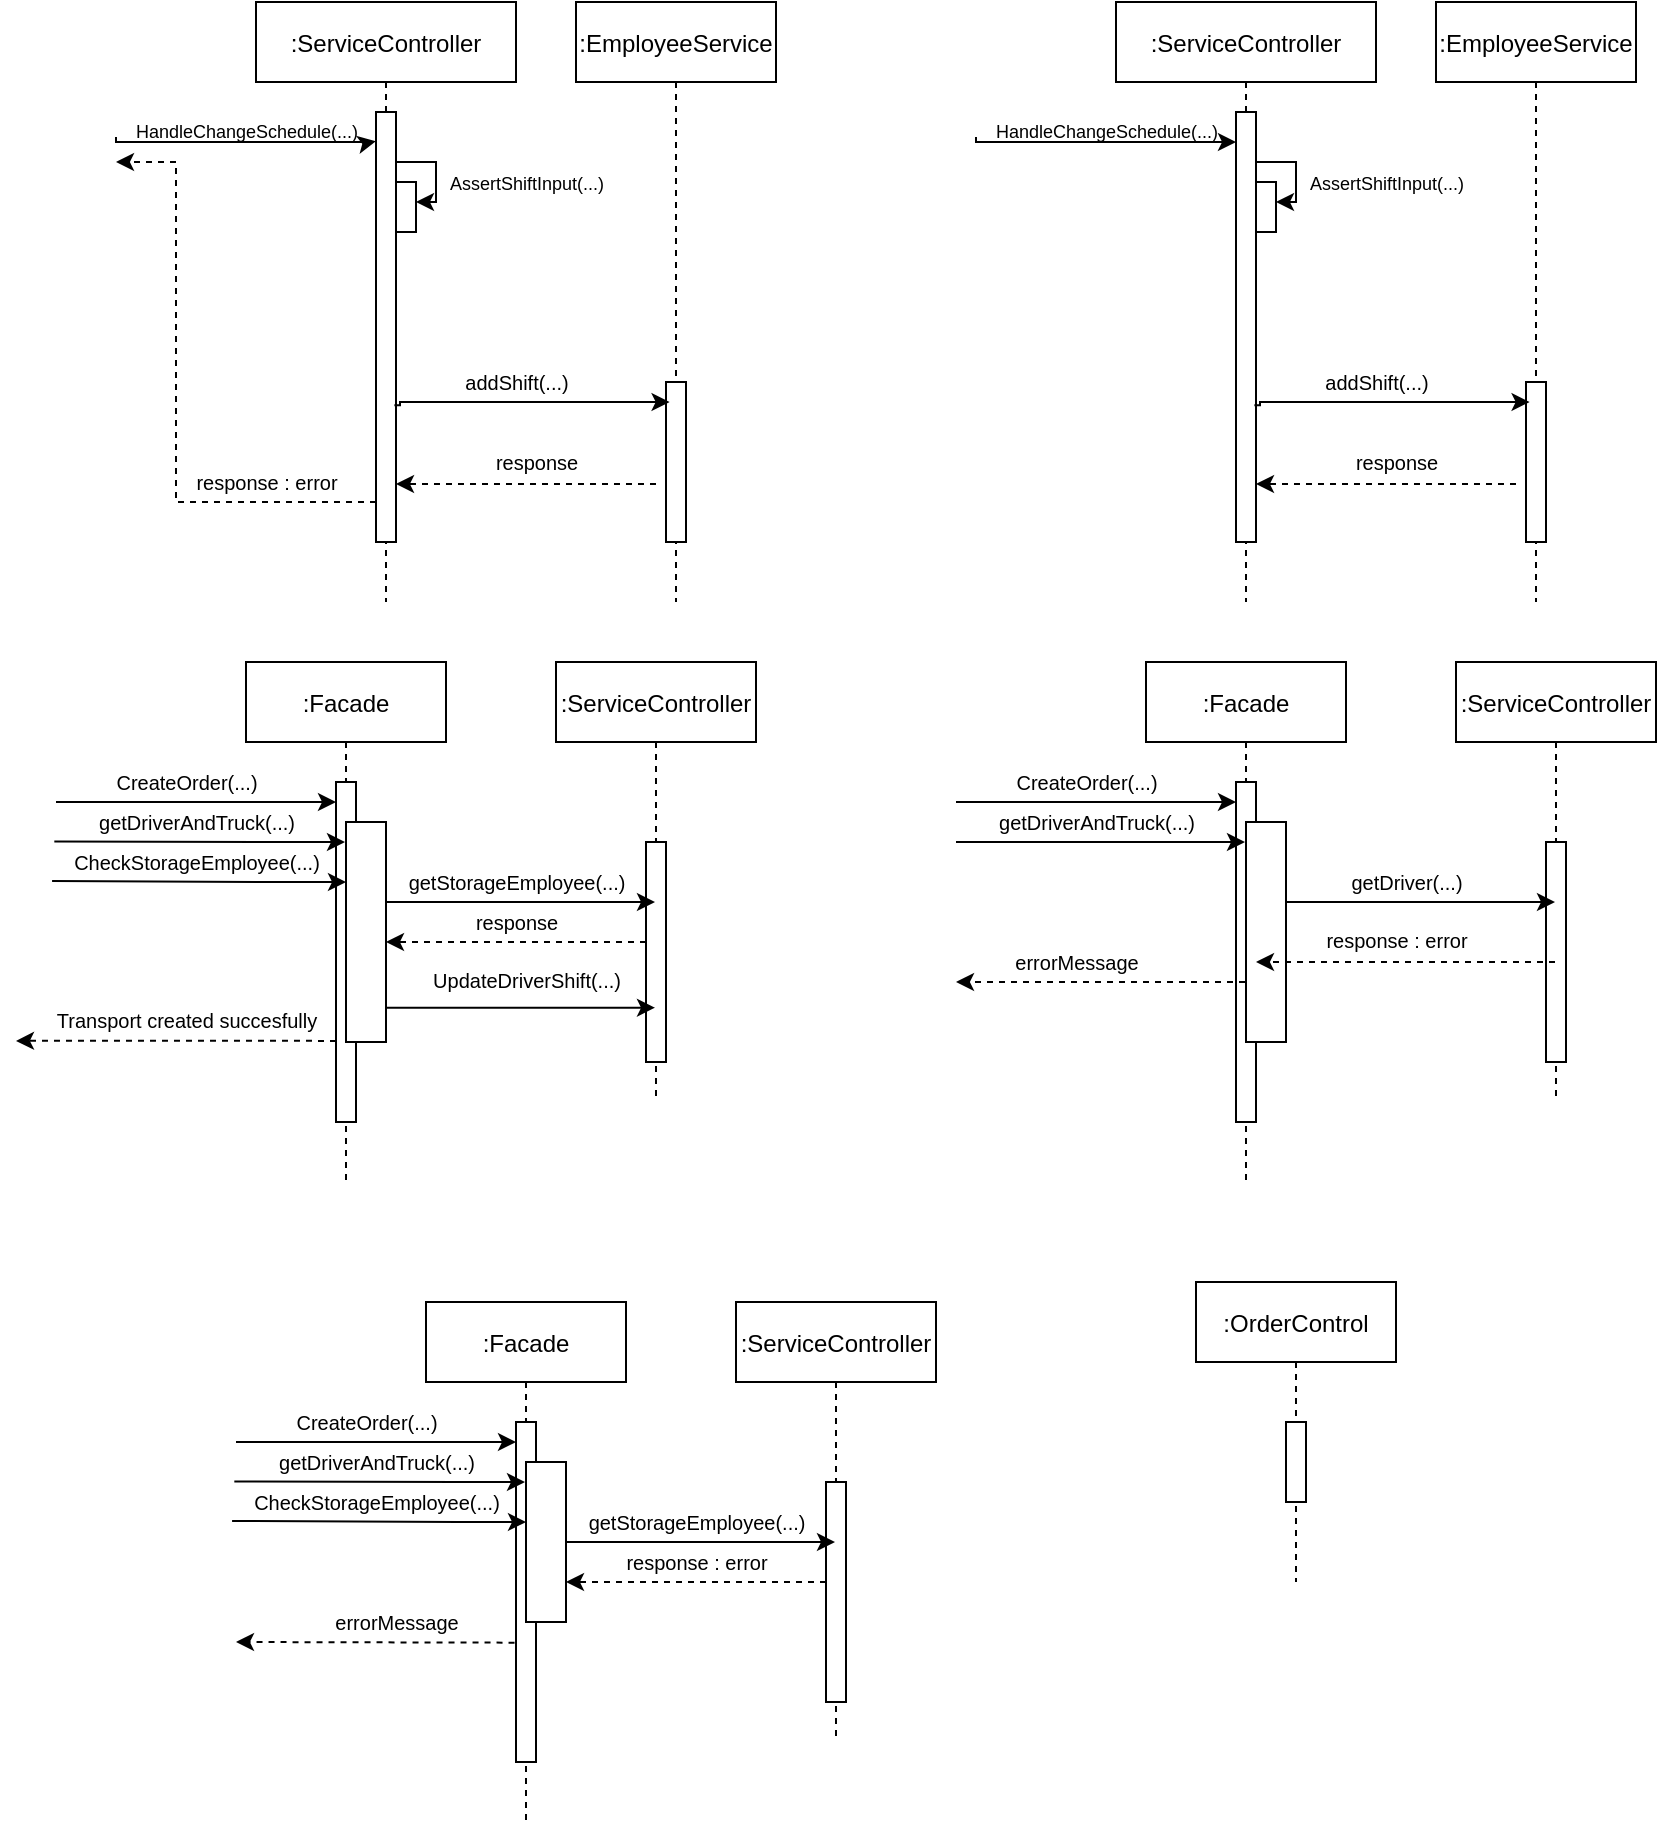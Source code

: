 <mxfile version="18.0.2" type="device" pages="3"><diagram id="kgpKYQtTHZ0yAKxKKP6v" name="Page-1"><mxGraphModel dx="989" dy="521" grid="1" gridSize="10" guides="1" tooltips="1" connect="1" arrows="1" fold="1" page="1" pageScale="1" pageWidth="850" pageHeight="1100" math="0" shadow="0"><root><mxCell id="0"/><mxCell id="1" parent="0"/><mxCell id="3nuBFxr9cyL0pnOWT2aG-1" value=":EmployeeService" style="shape=umlLifeline;perimeter=lifelinePerimeter;container=1;collapsible=0;recursiveResize=0;rounded=0;shadow=0;strokeWidth=1;" parent="1" vertex="1"><mxGeometry x="290" y="80" width="100" height="300" as="geometry"/></mxCell><mxCell id="a9k5LvXy2W1jaR1Sei60-7" value="" style="points=[];perimeter=orthogonalPerimeter;rounded=0;shadow=0;strokeWidth=1;" parent="3nuBFxr9cyL0pnOWT2aG-1" vertex="1"><mxGeometry x="45" y="190" width="10" height="80" as="geometry"/></mxCell><mxCell id="Hcalk914xk0CAKlARxEY-1" value=":ServiceController" style="shape=umlLifeline;perimeter=lifelinePerimeter;container=1;collapsible=0;recursiveResize=0;rounded=0;shadow=0;strokeWidth=1;" parent="1" vertex="1"><mxGeometry x="130" y="80" width="130" height="300" as="geometry"/></mxCell><mxCell id="3nuBFxr9cyL0pnOWT2aG-2" value="" style="points=[];perimeter=orthogonalPerimeter;rounded=0;shadow=0;strokeWidth=1;" parent="Hcalk914xk0CAKlARxEY-1" vertex="1"><mxGeometry x="60" y="55" width="10" height="215" as="geometry"/></mxCell><mxCell id="Hcalk914xk0CAKlARxEY-3" style="edgeStyle=orthogonalEdgeStyle;rounded=0;orthogonalLoop=1;jettySize=auto;html=1;entryX=1;entryY=0.4;entryDx=0;entryDy=0;entryPerimeter=0;" parent="Hcalk914xk0CAKlARxEY-1" source="3nuBFxr9cyL0pnOWT2aG-2" target="Hcalk914xk0CAKlARxEY-4" edge="1"><mxGeometry relative="1" as="geometry"><Array as="points"><mxPoint x="90" y="80"/><mxPoint x="90" y="100"/></Array></mxGeometry></mxCell><mxCell id="Hcalk914xk0CAKlARxEY-4" value="" style="points=[];perimeter=orthogonalPerimeter;rounded=0;shadow=0;strokeWidth=1;" parent="Hcalk914xk0CAKlARxEY-1" vertex="1"><mxGeometry x="70" y="90" width="10" height="25" as="geometry"/></mxCell><mxCell id="Hcalk914xk0CAKlARxEY-8" value="HandleChangeSchedule(...)" style="text;html=1;align=center;verticalAlign=middle;resizable=0;points=[];autosize=1;strokeColor=none;fillColor=none;fontSize=9;" parent="Hcalk914xk0CAKlARxEY-1" vertex="1"><mxGeometry x="-70" y="55" width="130" height="20" as="geometry"/></mxCell><mxCell id="a9k5LvXy2W1jaR1Sei60-47" value="response : error" style="text;html=1;align=center;verticalAlign=middle;resizable=0;points=[];autosize=1;strokeColor=none;fillColor=none;fontSize=10;" parent="Hcalk914xk0CAKlARxEY-1" vertex="1"><mxGeometry x="-40" y="230" width="90" height="20" as="geometry"/></mxCell><mxCell id="Hcalk914xk0CAKlARxEY-5" value="&lt;font style=&quot;font-size: 9px&quot;&gt;AssertShiftInput(...)&lt;/font&gt;" style="text;html=1;align=center;verticalAlign=middle;resizable=0;points=[];autosize=1;strokeColor=none;fillColor=none;" parent="1" vertex="1"><mxGeometry x="220" y="160" width="90" height="20" as="geometry"/></mxCell><mxCell id="Hcalk914xk0CAKlARxEY-7" value="" style="edgeStyle=orthogonalEdgeStyle;rounded=0;orthogonalLoop=1;jettySize=auto;html=1;fontSize=9;exitX=1;exitY=0.25;exitDx=0;exitDy=0;entryX=-0.008;entryY=0.068;entryDx=0;entryDy=0;entryPerimeter=0;" parent="1" target="3nuBFxr9cyL0pnOWT2aG-2" edge="1"><mxGeometry relative="1" as="geometry"><mxPoint x="60" y="147.5" as="sourcePoint"/><Array as="points"><mxPoint x="60" y="150"/><mxPoint x="188" y="150"/></Array></mxGeometry></mxCell><mxCell id="a9k5LvXy2W1jaR1Sei60-5" style="edgeStyle=orthogonalEdgeStyle;rounded=0;orthogonalLoop=1;jettySize=auto;html=1;startArrow=none;startFill=0;endArrow=classic;endFill=1;exitX=0.92;exitY=0.682;exitDx=0;exitDy=0;exitPerimeter=0;entryX=0.18;entryY=0.113;entryDx=0;entryDy=0;entryPerimeter=0;" parent="1" source="3nuBFxr9cyL0pnOWT2aG-2" target="a9k5LvXy2W1jaR1Sei60-7" edge="1"><mxGeometry relative="1" as="geometry"><mxPoint x="330" y="280" as="targetPoint"/><Array as="points"><mxPoint x="202" y="282"/><mxPoint x="202" y="280"/><mxPoint x="337" y="280"/></Array></mxGeometry></mxCell><mxCell id="a9k5LvXy2W1jaR1Sei60-8" value="" style="edgeStyle=orthogonalEdgeStyle;rounded=0;orthogonalLoop=1;jettySize=auto;html=1;fontSize=10;startArrow=none;startFill=0;endArrow=classic;endFill=1;entryX=1;entryY=0.865;entryDx=0;entryDy=0;entryPerimeter=0;dashed=1;" parent="1" target="3nuBFxr9cyL0pnOWT2aG-2" edge="1"><mxGeometry relative="1" as="geometry"><mxPoint x="330" y="321" as="sourcePoint"/><Array as="points"><mxPoint x="330" y="321"/></Array></mxGeometry></mxCell><mxCell id="a9k5LvXy2W1jaR1Sei60-30" value="addShift(...)" style="text;html=1;align=center;verticalAlign=middle;resizable=0;points=[];autosize=1;strokeColor=none;fillColor=none;fontSize=10;" parent="1" vertex="1"><mxGeometry x="225" y="260" width="70" height="20" as="geometry"/></mxCell><mxCell id="a9k5LvXy2W1jaR1Sei60-31" value="response" style="text;html=1;align=center;verticalAlign=middle;resizable=0;points=[];autosize=1;strokeColor=none;fillColor=none;fontSize=10;" parent="1" vertex="1"><mxGeometry x="240" y="300" width="60" height="20" as="geometry"/></mxCell><mxCell id="a9k5LvXy2W1jaR1Sei60-32" value=":EmployeeService" style="shape=umlLifeline;perimeter=lifelinePerimeter;container=1;collapsible=0;recursiveResize=0;rounded=0;shadow=0;strokeWidth=1;" parent="1" vertex="1"><mxGeometry x="720" y="80" width="100" height="300" as="geometry"/></mxCell><mxCell id="a9k5LvXy2W1jaR1Sei60-33" value="" style="points=[];perimeter=orthogonalPerimeter;rounded=0;shadow=0;strokeWidth=1;" parent="a9k5LvXy2W1jaR1Sei60-32" vertex="1"><mxGeometry x="45" y="190" width="10" height="80" as="geometry"/></mxCell><mxCell id="a9k5LvXy2W1jaR1Sei60-34" value=":ServiceController" style="shape=umlLifeline;perimeter=lifelinePerimeter;container=1;collapsible=0;recursiveResize=0;rounded=0;shadow=0;strokeWidth=1;" parent="1" vertex="1"><mxGeometry x="560" y="80" width="130" height="300" as="geometry"/></mxCell><mxCell id="a9k5LvXy2W1jaR1Sei60-35" value="" style="points=[];perimeter=orthogonalPerimeter;rounded=0;shadow=0;strokeWidth=1;" parent="a9k5LvXy2W1jaR1Sei60-34" vertex="1"><mxGeometry x="60" y="55" width="10" height="215" as="geometry"/></mxCell><mxCell id="a9k5LvXy2W1jaR1Sei60-36" style="edgeStyle=orthogonalEdgeStyle;rounded=0;orthogonalLoop=1;jettySize=auto;html=1;entryX=1;entryY=0.4;entryDx=0;entryDy=0;entryPerimeter=0;" parent="a9k5LvXy2W1jaR1Sei60-34" source="a9k5LvXy2W1jaR1Sei60-35" target="a9k5LvXy2W1jaR1Sei60-37" edge="1"><mxGeometry relative="1" as="geometry"><Array as="points"><mxPoint x="90" y="80"/><mxPoint x="90" y="100"/></Array></mxGeometry></mxCell><mxCell id="a9k5LvXy2W1jaR1Sei60-37" value="" style="points=[];perimeter=orthogonalPerimeter;rounded=0;shadow=0;strokeWidth=1;" parent="a9k5LvXy2W1jaR1Sei60-34" vertex="1"><mxGeometry x="70" y="90" width="10" height="25" as="geometry"/></mxCell><mxCell id="a9k5LvXy2W1jaR1Sei60-38" value="HandleChangeSchedule(...)" style="text;html=1;align=center;verticalAlign=middle;resizable=0;points=[];autosize=1;strokeColor=none;fillColor=none;fontSize=9;" parent="a9k5LvXy2W1jaR1Sei60-34" vertex="1"><mxGeometry x="-70" y="55" width="130" height="20" as="geometry"/></mxCell><mxCell id="a9k5LvXy2W1jaR1Sei60-39" value="&lt;font style=&quot;font-size: 9px&quot;&gt;AssertShiftInput(...)&lt;/font&gt;" style="text;html=1;align=center;verticalAlign=middle;resizable=0;points=[];autosize=1;strokeColor=none;fillColor=none;" parent="1" vertex="1"><mxGeometry x="650" y="160" width="90" height="20" as="geometry"/></mxCell><mxCell id="a9k5LvXy2W1jaR1Sei60-40" value="" style="edgeStyle=orthogonalEdgeStyle;rounded=0;orthogonalLoop=1;jettySize=auto;html=1;fontSize=9;exitX=1;exitY=0.25;exitDx=0;exitDy=0;" parent="1" edge="1"><mxGeometry relative="1" as="geometry"><mxPoint x="490" y="147.5" as="sourcePoint"/><Array as="points"><mxPoint x="490" y="150"/><mxPoint x="620" y="150"/></Array><mxPoint x="620" y="150" as="targetPoint"/></mxGeometry></mxCell><mxCell id="a9k5LvXy2W1jaR1Sei60-42" style="edgeStyle=orthogonalEdgeStyle;rounded=0;orthogonalLoop=1;jettySize=auto;html=1;startArrow=none;startFill=0;endArrow=classic;endFill=1;exitX=0.92;exitY=0.682;exitDx=0;exitDy=0;exitPerimeter=0;entryX=0.18;entryY=0.113;entryDx=0;entryDy=0;entryPerimeter=0;" parent="1" source="a9k5LvXy2W1jaR1Sei60-35" target="a9k5LvXy2W1jaR1Sei60-33" edge="1"><mxGeometry relative="1" as="geometry"><mxPoint x="760" y="280" as="targetPoint"/><Array as="points"><mxPoint x="632" y="282"/><mxPoint x="632" y="280"/><mxPoint x="767" y="280"/></Array></mxGeometry></mxCell><mxCell id="a9k5LvXy2W1jaR1Sei60-43" value="" style="edgeStyle=orthogonalEdgeStyle;rounded=0;orthogonalLoop=1;jettySize=auto;html=1;fontSize=10;startArrow=none;startFill=0;endArrow=classic;endFill=1;entryX=1;entryY=0.865;entryDx=0;entryDy=0;entryPerimeter=0;dashed=1;" parent="1" target="a9k5LvXy2W1jaR1Sei60-35" edge="1"><mxGeometry relative="1" as="geometry"><mxPoint x="760" y="321" as="sourcePoint"/><Array as="points"><mxPoint x="760" y="321"/></Array></mxGeometry></mxCell><mxCell id="a9k5LvXy2W1jaR1Sei60-44" value="addShift(...)" style="text;html=1;align=center;verticalAlign=middle;resizable=0;points=[];autosize=1;strokeColor=none;fillColor=none;fontSize=10;" parent="1" vertex="1"><mxGeometry x="655" y="260" width="70" height="20" as="geometry"/></mxCell><mxCell id="a9k5LvXy2W1jaR1Sei60-45" value="response" style="text;html=1;align=center;verticalAlign=middle;resizable=0;points=[];autosize=1;strokeColor=none;fillColor=none;fontSize=10;" parent="1" vertex="1"><mxGeometry x="670" y="300" width="60" height="20" as="geometry"/></mxCell><mxCell id="a9k5LvXy2W1jaR1Sei60-46" style="edgeStyle=orthogonalEdgeStyle;rounded=0;orthogonalLoop=1;jettySize=auto;html=1;dashed=1;fontSize=10;startArrow=none;startFill=0;endArrow=classic;endFill=1;" parent="1" source="3nuBFxr9cyL0pnOWT2aG-2" edge="1"><mxGeometry relative="1" as="geometry"><mxPoint x="60" y="160" as="targetPoint"/><Array as="points"><mxPoint x="90" y="330"/><mxPoint x="90" y="160"/></Array></mxGeometry></mxCell><mxCell id="a9k5LvXy2W1jaR1Sei60-52" value=":OrderControl" style="shape=umlLifeline;perimeter=lifelinePerimeter;container=1;collapsible=0;recursiveResize=0;rounded=0;shadow=0;strokeWidth=1;" parent="1" vertex="1"><mxGeometry x="600" y="720" width="100" height="150" as="geometry"/></mxCell><mxCell id="a9k5LvXy2W1jaR1Sei60-53" value="" style="points=[];perimeter=orthogonalPerimeter;rounded=0;shadow=0;strokeWidth=1;" parent="a9k5LvXy2W1jaR1Sei60-52" vertex="1"><mxGeometry x="45" y="70" width="10" height="40" as="geometry"/></mxCell><mxCell id="a9k5LvXy2W1jaR1Sei60-88" value=":Facade" style="shape=umlLifeline;perimeter=lifelinePerimeter;container=1;collapsible=0;recursiveResize=0;rounded=0;shadow=0;strokeWidth=1;" parent="1" vertex="1"><mxGeometry x="125" y="410" width="100" height="260" as="geometry"/></mxCell><mxCell id="a9k5LvXy2W1jaR1Sei60-89" value="" style="points=[];perimeter=orthogonalPerimeter;rounded=0;shadow=0;strokeWidth=1;" parent="a9k5LvXy2W1jaR1Sei60-88" vertex="1"><mxGeometry x="45" y="60" width="10" height="170" as="geometry"/></mxCell><mxCell id="a9k5LvXy2W1jaR1Sei60-95" value="" style="points=[];perimeter=orthogonalPerimeter;rounded=0;shadow=0;strokeWidth=1;spacingLeft=-3;" parent="a9k5LvXy2W1jaR1Sei60-88" vertex="1"><mxGeometry x="50" y="80" width="20" height="110" as="geometry"/></mxCell><mxCell id="a9k5LvXy2W1jaR1Sei60-90" value="" style="endArrow=classic;html=1;rounded=0;fontSize=10;entryX=0;entryY=0.059;entryDx=0;entryDy=0;entryPerimeter=0;" parent="1" target="a9k5LvXy2W1jaR1Sei60-89" edge="1"><mxGeometry width="50" height="50" relative="1" as="geometry"><mxPoint x="30" y="480" as="sourcePoint"/><mxPoint x="130" y="480" as="targetPoint"/></mxGeometry></mxCell><mxCell id="a9k5LvXy2W1jaR1Sei60-91" value="CreateOrder(...)" style="text;html=1;align=center;verticalAlign=middle;resizable=0;points=[];autosize=1;strokeColor=none;fillColor=none;fontSize=10;" parent="1" vertex="1"><mxGeometry x="50" y="460" width="90" height="20" as="geometry"/></mxCell><mxCell id="a9k5LvXy2W1jaR1Sei60-94" value="" style="endArrow=classic;html=1;rounded=0;fontSize=10;exitX=-0.006;exitY=-0.012;exitDx=0;exitDy=0;exitPerimeter=0;" parent="1" source="a9k5LvXy2W1jaR1Sei60-100" target="a9k5LvXy2W1jaR1Sei60-88" edge="1"><mxGeometry width="50" height="50" relative="1" as="geometry"><mxPoint x="50" y="500" as="sourcePoint"/><mxPoint x="120" y="500" as="targetPoint"/><Array as="points"><mxPoint x="140" y="500"/></Array></mxGeometry></mxCell><mxCell id="a9k5LvXy2W1jaR1Sei60-97" value="getDriverAndTruck(...)" style="text;html=1;align=center;verticalAlign=middle;resizable=0;points=[];autosize=1;strokeColor=none;fillColor=none;fontSize=10;" parent="1" vertex="1"><mxGeometry x="45" y="480" width="110" height="20" as="geometry"/></mxCell><mxCell id="a9k5LvXy2W1jaR1Sei60-98" value="" style="endArrow=classic;html=1;rounded=0;fontSize=10;exitX=-0.014;exitY=0.974;exitDx=0;exitDy=0;exitPerimeter=0;" parent="1" source="a9k5LvXy2W1jaR1Sei60-100" edge="1"><mxGeometry width="50" height="50" relative="1" as="geometry"><mxPoint x="50.5" y="520" as="sourcePoint"/><mxPoint x="175" y="520" as="targetPoint"/><Array as="points"><mxPoint x="140.5" y="520"/></Array></mxGeometry></mxCell><mxCell id="a9k5LvXy2W1jaR1Sei60-100" value="CheckStorageEmployee(...)" style="text;html=1;align=center;verticalAlign=middle;resizable=0;points=[];autosize=1;strokeColor=none;fillColor=none;fontSize=10;" parent="1" vertex="1"><mxGeometry x="30" y="500" width="140" height="20" as="geometry"/></mxCell><mxCell id="a9k5LvXy2W1jaR1Sei60-102" value=":ServiceController" style="shape=umlLifeline;perimeter=lifelinePerimeter;container=1;collapsible=0;recursiveResize=0;rounded=0;shadow=0;strokeWidth=1;" parent="1" vertex="1"><mxGeometry x="280" y="410" width="100" height="220" as="geometry"/></mxCell><mxCell id="a9k5LvXy2W1jaR1Sei60-103" value="" style="points=[];perimeter=orthogonalPerimeter;rounded=0;shadow=0;strokeWidth=1;" parent="a9k5LvXy2W1jaR1Sei60-102" vertex="1"><mxGeometry x="45" y="90" width="10" height="110" as="geometry"/></mxCell><mxCell id="a9k5LvXy2W1jaR1Sei60-104" style="edgeStyle=orthogonalEdgeStyle;rounded=0;orthogonalLoop=1;jettySize=auto;html=1;fontSize=10;startArrow=none;startFill=0;endArrow=classic;endFill=1;" parent="1" source="a9k5LvXy2W1jaR1Sei60-95" target="a9k5LvXy2W1jaR1Sei60-102" edge="1"><mxGeometry relative="1" as="geometry"><Array as="points"><mxPoint x="260" y="530"/><mxPoint x="260" y="530"/></Array></mxGeometry></mxCell><mxCell id="a9k5LvXy2W1jaR1Sei60-105" value="getStorageEmployee(...)&lt;br&gt;" style="text;html=1;align=center;verticalAlign=middle;resizable=0;points=[];autosize=1;strokeColor=none;fillColor=none;fontSize=10;" parent="1" vertex="1"><mxGeometry x="200" y="510" width="120" height="20" as="geometry"/></mxCell><mxCell id="a9k5LvXy2W1jaR1Sei60-107" style="edgeStyle=orthogonalEdgeStyle;rounded=0;orthogonalLoop=1;jettySize=auto;html=1;dashed=1;fontSize=10;startArrow=none;startFill=0;endArrow=classic;endFill=1;" parent="1" source="a9k5LvXy2W1jaR1Sei60-103" target="a9k5LvXy2W1jaR1Sei60-95" edge="1"><mxGeometry relative="1" as="geometry"><Array as="points"><mxPoint x="220" y="550"/><mxPoint x="220" y="550"/></Array></mxGeometry></mxCell><mxCell id="a9k5LvXy2W1jaR1Sei60-108" value="response" style="text;html=1;align=center;verticalAlign=middle;resizable=0;points=[];autosize=1;strokeColor=none;fillColor=none;fontSize=10;rotation=0;" parent="1" vertex="1"><mxGeometry x="230" y="530" width="60" height="20" as="geometry"/></mxCell><mxCell id="a9k5LvXy2W1jaR1Sei60-109" style="edgeStyle=orthogonalEdgeStyle;rounded=0;orthogonalLoop=1;jettySize=auto;html=1;fontSize=10;startArrow=none;startFill=0;endArrow=classic;endFill=1;dashed=1;" parent="1" edge="1"><mxGeometry relative="1" as="geometry"><mxPoint x="10" y="599.44" as="targetPoint"/><mxPoint x="170.0" y="599.44" as="sourcePoint"/><Array as="points"><mxPoint x="20" y="599.44"/></Array></mxGeometry></mxCell><mxCell id="a9k5LvXy2W1jaR1Sei60-110" value="Transport created succesfully" style="text;html=1;align=center;verticalAlign=middle;resizable=0;points=[];autosize=1;strokeColor=none;fillColor=none;fontSize=10;" parent="1" vertex="1"><mxGeometry x="20" y="579.44" width="150" height="20" as="geometry"/></mxCell><mxCell id="41H-XQQXlfRhi_34sEy0-3" value="" style="endArrow=classic;html=1;rounded=0;exitX=1.022;exitY=0.844;exitDx=0;exitDy=0;exitPerimeter=0;" edge="1" parent="1" source="a9k5LvXy2W1jaR1Sei60-95" target="a9k5LvXy2W1jaR1Sei60-102"><mxGeometry width="50" height="50" relative="1" as="geometry"><mxPoint x="200" y="590" as="sourcePoint"/><mxPoint x="320" y="580" as="targetPoint"/></mxGeometry></mxCell><mxCell id="41H-XQQXlfRhi_34sEy0-4" value="&lt;font style=&quot;font-size: 10px;&quot;&gt;UpdateDriverShift(...)&lt;/font&gt;" style="text;html=1;align=center;verticalAlign=middle;resizable=0;points=[];autosize=1;strokeColor=none;fillColor=none;" vertex="1" parent="1"><mxGeometry x="210" y="559.44" width="110" height="20" as="geometry"/></mxCell><mxCell id="41H-XQQXlfRhi_34sEy0-5" value=":Facade" style="shape=umlLifeline;perimeter=lifelinePerimeter;container=1;collapsible=0;recursiveResize=0;rounded=0;shadow=0;strokeWidth=1;" vertex="1" parent="1"><mxGeometry x="575" y="410" width="100" height="260" as="geometry"/></mxCell><mxCell id="41H-XQQXlfRhi_34sEy0-6" value="" style="points=[];perimeter=orthogonalPerimeter;rounded=0;shadow=0;strokeWidth=1;" vertex="1" parent="41H-XQQXlfRhi_34sEy0-5"><mxGeometry x="45" y="60" width="10" height="170" as="geometry"/></mxCell><mxCell id="41H-XQQXlfRhi_34sEy0-7" value="" style="points=[];perimeter=orthogonalPerimeter;rounded=0;shadow=0;strokeWidth=1;spacingLeft=-3;" vertex="1" parent="41H-XQQXlfRhi_34sEy0-5"><mxGeometry x="50" y="80" width="20" height="110" as="geometry"/></mxCell><mxCell id="41H-XQQXlfRhi_34sEy0-8" value="" style="endArrow=classic;html=1;rounded=0;fontSize=10;entryX=0;entryY=0.059;entryDx=0;entryDy=0;entryPerimeter=0;" edge="1" parent="1" target="41H-XQQXlfRhi_34sEy0-6"><mxGeometry width="50" height="50" relative="1" as="geometry"><mxPoint x="480" y="480" as="sourcePoint"/><mxPoint x="580" y="480" as="targetPoint"/></mxGeometry></mxCell><mxCell id="41H-XQQXlfRhi_34sEy0-9" value="CreateOrder(...)" style="text;html=1;align=center;verticalAlign=middle;resizable=0;points=[];autosize=1;strokeColor=none;fillColor=none;fontSize=10;" vertex="1" parent="1"><mxGeometry x="500" y="460" width="90" height="20" as="geometry"/></mxCell><mxCell id="41H-XQQXlfRhi_34sEy0-10" value="" style="endArrow=classic;html=1;rounded=0;fontSize=10;" edge="1" parent="1" target="41H-XQQXlfRhi_34sEy0-5"><mxGeometry width="50" height="50" relative="1" as="geometry"><mxPoint x="480" y="500" as="sourcePoint"/><mxPoint x="570" y="500" as="targetPoint"/><Array as="points"><mxPoint x="590" y="500"/></Array></mxGeometry></mxCell><mxCell id="41H-XQQXlfRhi_34sEy0-11" value="getDriverAndTruck(...)" style="text;html=1;align=center;verticalAlign=middle;resizable=0;points=[];autosize=1;strokeColor=none;fillColor=none;fontSize=10;" vertex="1" parent="1"><mxGeometry x="495" y="480" width="110" height="20" as="geometry"/></mxCell><mxCell id="41H-XQQXlfRhi_34sEy0-14" value=":ServiceController" style="shape=umlLifeline;perimeter=lifelinePerimeter;container=1;collapsible=0;recursiveResize=0;rounded=0;shadow=0;strokeWidth=1;" vertex="1" parent="1"><mxGeometry x="730" y="410" width="100" height="220" as="geometry"/></mxCell><mxCell id="41H-XQQXlfRhi_34sEy0-15" value="" style="points=[];perimeter=orthogonalPerimeter;rounded=0;shadow=0;strokeWidth=1;" vertex="1" parent="41H-XQQXlfRhi_34sEy0-14"><mxGeometry x="45" y="90" width="10" height="110" as="geometry"/></mxCell><mxCell id="41H-XQQXlfRhi_34sEy0-16" style="edgeStyle=orthogonalEdgeStyle;rounded=0;orthogonalLoop=1;jettySize=auto;html=1;fontSize=10;startArrow=none;startFill=0;endArrow=classic;endFill=1;" edge="1" parent="1" source="41H-XQQXlfRhi_34sEy0-7" target="41H-XQQXlfRhi_34sEy0-14"><mxGeometry relative="1" as="geometry"><Array as="points"><mxPoint x="710" y="530"/><mxPoint x="710" y="530"/></Array></mxGeometry></mxCell><mxCell id="41H-XQQXlfRhi_34sEy0-24" value="getDriver(...)" style="text;html=1;align=center;verticalAlign=middle;resizable=0;points=[];autosize=1;strokeColor=none;fillColor=none;fontSize=10;" vertex="1" parent="1"><mxGeometry x="670" y="510" width="70" height="20" as="geometry"/></mxCell><mxCell id="41H-XQQXlfRhi_34sEy0-26" value="" style="endArrow=classic;html=1;rounded=0;fontSize=10;dashed=1;" edge="1" parent="1" source="41H-XQQXlfRhi_34sEy0-14"><mxGeometry width="50" height="50" relative="1" as="geometry"><mxPoint x="690" y="590" as="sourcePoint"/><mxPoint x="630" y="560" as="targetPoint"/><Array as="points"><mxPoint x="660" y="560"/></Array></mxGeometry></mxCell><mxCell id="41H-XQQXlfRhi_34sEy0-27" value="response : error" style="text;html=1;align=center;verticalAlign=middle;resizable=0;points=[];autosize=1;strokeColor=none;fillColor=none;fontSize=10;" vertex="1" parent="1"><mxGeometry x="655" y="539.44" width="90" height="20" as="geometry"/></mxCell><mxCell id="41H-XQQXlfRhi_34sEy0-28" value="" style="endArrow=classic;html=1;rounded=0;dashed=1;fontSize=10;" edge="1" parent="1" source="41H-XQQXlfRhi_34sEy0-5"><mxGeometry width="50" height="50" relative="1" as="geometry"><mxPoint x="570" y="558.88" as="sourcePoint"/><mxPoint x="480" y="570" as="targetPoint"/><Array as="points"><mxPoint x="600" y="570"/><mxPoint x="570" y="570"/><mxPoint x="550" y="570"/><mxPoint x="540" y="570"/></Array></mxGeometry></mxCell><mxCell id="41H-XQQXlfRhi_34sEy0-29" value="errorMessage" style="text;html=1;align=center;verticalAlign=middle;resizable=0;points=[];autosize=1;strokeColor=none;fillColor=none;fontSize=10;" vertex="1" parent="1"><mxGeometry x="500" y="550" width="80" height="20" as="geometry"/></mxCell><mxCell id="41H-XQQXlfRhi_34sEy0-30" value=":Facade" style="shape=umlLifeline;perimeter=lifelinePerimeter;container=1;collapsible=0;recursiveResize=0;rounded=0;shadow=0;strokeWidth=1;" vertex="1" parent="1"><mxGeometry x="215" y="730" width="100" height="260" as="geometry"/></mxCell><mxCell id="41H-XQQXlfRhi_34sEy0-31" value="" style="points=[];perimeter=orthogonalPerimeter;rounded=0;shadow=0;strokeWidth=1;" vertex="1" parent="41H-XQQXlfRhi_34sEy0-30"><mxGeometry x="45" y="60" width="10" height="170" as="geometry"/></mxCell><mxCell id="41H-XQQXlfRhi_34sEy0-32" value="" style="points=[];perimeter=orthogonalPerimeter;rounded=0;shadow=0;strokeWidth=1;spacingLeft=-3;" vertex="1" parent="41H-XQQXlfRhi_34sEy0-30"><mxGeometry x="50" y="80" width="20" height="80" as="geometry"/></mxCell><mxCell id="41H-XQQXlfRhi_34sEy0-33" value="" style="endArrow=classic;html=1;rounded=0;fontSize=10;entryX=0;entryY=0.059;entryDx=0;entryDy=0;entryPerimeter=0;" edge="1" parent="1" target="41H-XQQXlfRhi_34sEy0-31"><mxGeometry width="50" height="50" relative="1" as="geometry"><mxPoint x="120" y="800" as="sourcePoint"/><mxPoint x="220" y="800" as="targetPoint"/></mxGeometry></mxCell><mxCell id="41H-XQQXlfRhi_34sEy0-34" value="CreateOrder(...)" style="text;html=1;align=center;verticalAlign=middle;resizable=0;points=[];autosize=1;strokeColor=none;fillColor=none;fontSize=10;" vertex="1" parent="1"><mxGeometry x="140" y="780" width="90" height="20" as="geometry"/></mxCell><mxCell id="41H-XQQXlfRhi_34sEy0-35" value="" style="endArrow=classic;html=1;rounded=0;fontSize=10;exitX=-0.006;exitY=-0.012;exitDx=0;exitDy=0;exitPerimeter=0;" edge="1" parent="1" source="41H-XQQXlfRhi_34sEy0-38" target="41H-XQQXlfRhi_34sEy0-30"><mxGeometry width="50" height="50" relative="1" as="geometry"><mxPoint x="140" y="820" as="sourcePoint"/><mxPoint x="210" y="820" as="targetPoint"/><Array as="points"><mxPoint x="230" y="820"/></Array></mxGeometry></mxCell><mxCell id="41H-XQQXlfRhi_34sEy0-36" value="getDriverAndTruck(...)" style="text;html=1;align=center;verticalAlign=middle;resizable=0;points=[];autosize=1;strokeColor=none;fillColor=none;fontSize=10;" vertex="1" parent="1"><mxGeometry x="135" y="800" width="110" height="20" as="geometry"/></mxCell><mxCell id="41H-XQQXlfRhi_34sEy0-37" value="" style="endArrow=classic;html=1;rounded=0;fontSize=10;exitX=-0.014;exitY=0.974;exitDx=0;exitDy=0;exitPerimeter=0;" edge="1" parent="1" source="41H-XQQXlfRhi_34sEy0-38"><mxGeometry width="50" height="50" relative="1" as="geometry"><mxPoint x="140.5" y="840" as="sourcePoint"/><mxPoint x="265" y="840" as="targetPoint"/><Array as="points"><mxPoint x="230.5" y="840"/></Array></mxGeometry></mxCell><mxCell id="41H-XQQXlfRhi_34sEy0-38" value="CheckStorageEmployee(...)" style="text;html=1;align=center;verticalAlign=middle;resizable=0;points=[];autosize=1;strokeColor=none;fillColor=none;fontSize=10;" vertex="1" parent="1"><mxGeometry x="120" y="820" width="140" height="20" as="geometry"/></mxCell><mxCell id="41H-XQQXlfRhi_34sEy0-39" value=":ServiceController" style="shape=umlLifeline;perimeter=lifelinePerimeter;container=1;collapsible=0;recursiveResize=0;rounded=0;shadow=0;strokeWidth=1;" vertex="1" parent="1"><mxGeometry x="370" y="730" width="100" height="220" as="geometry"/></mxCell><mxCell id="41H-XQQXlfRhi_34sEy0-40" value="" style="points=[];perimeter=orthogonalPerimeter;rounded=0;shadow=0;strokeWidth=1;" vertex="1" parent="41H-XQQXlfRhi_34sEy0-39"><mxGeometry x="45" y="90" width="10" height="110" as="geometry"/></mxCell><mxCell id="41H-XQQXlfRhi_34sEy0-41" style="edgeStyle=orthogonalEdgeStyle;rounded=0;orthogonalLoop=1;jettySize=auto;html=1;fontSize=10;startArrow=none;startFill=0;endArrow=classic;endFill=1;" edge="1" parent="1" source="41H-XQQXlfRhi_34sEy0-32" target="41H-XQQXlfRhi_34sEy0-39"><mxGeometry relative="1" as="geometry"><Array as="points"><mxPoint x="350" y="850"/><mxPoint x="350" y="850"/></Array></mxGeometry></mxCell><mxCell id="41H-XQQXlfRhi_34sEy0-42" value="getStorageEmployee(...)&lt;br&gt;" style="text;html=1;align=center;verticalAlign=middle;resizable=0;points=[];autosize=1;strokeColor=none;fillColor=none;fontSize=10;" vertex="1" parent="1"><mxGeometry x="290" y="830" width="120" height="20" as="geometry"/></mxCell><mxCell id="41H-XQQXlfRhi_34sEy0-43" style="edgeStyle=orthogonalEdgeStyle;rounded=0;orthogonalLoop=1;jettySize=auto;html=1;dashed=1;fontSize=10;startArrow=none;startFill=0;endArrow=classic;endFill=1;" edge="1" parent="1" source="41H-XQQXlfRhi_34sEy0-40" target="41H-XQQXlfRhi_34sEy0-32"><mxGeometry relative="1" as="geometry"><Array as="points"><mxPoint x="310" y="870"/><mxPoint x="310" y="870"/></Array></mxGeometry></mxCell><mxCell id="41H-XQQXlfRhi_34sEy0-44" value="response : error" style="text;html=1;align=center;verticalAlign=middle;resizable=0;points=[];autosize=1;strokeColor=none;fillColor=none;fontSize=10;rotation=0;" vertex="1" parent="1"><mxGeometry x="305" y="850" width="90" height="20" as="geometry"/></mxCell><mxCell id="41H-XQQXlfRhi_34sEy0-49" value="" style="endArrow=classic;html=1;rounded=0;dashed=1;fontSize=10;exitX=-0.073;exitY=0.649;exitDx=0;exitDy=0;exitPerimeter=0;" edge="1" parent="1" source="41H-XQQXlfRhi_34sEy0-31"><mxGeometry width="50" height="50" relative="1" as="geometry"><mxPoint x="195" y="900" as="sourcePoint"/><mxPoint x="120" y="900" as="targetPoint"/></mxGeometry></mxCell><mxCell id="41H-XQQXlfRhi_34sEy0-50" value="errorMessage" style="text;html=1;align=center;verticalAlign=middle;resizable=0;points=[];autosize=1;strokeColor=none;fillColor=none;fontSize=10;" vertex="1" parent="1"><mxGeometry x="160" y="880" width="80" height="20" as="geometry"/></mxCell></root></mxGraphModel></diagram><diagram id="QoeUR_Zt2infS24SjlE_" name="Page-2"><mxGraphModel dx="1093" dy="576" grid="1" gridSize="10" guides="1" tooltips="1" connect="1" arrows="1" fold="1" page="1" pageScale="1" pageWidth="1600" pageHeight="900" math="0" shadow="0"><root><mxCell id="0"/><mxCell id="1" parent="0"/><mxCell id="aqJBFiUm5jXZ8bN4PIec-1" value=":CLI" style="shape=umlLifeline;perimeter=lifelinePerimeter;container=1;collapsible=0;recursiveResize=0;rounded=0;shadow=0;strokeWidth=1;" vertex="1" parent="1"><mxGeometry x="170" y="80" width="130" height="300" as="geometry"/></mxCell><mxCell id="aqJBFiUm5jXZ8bN4PIec-2" value="" style="points=[];perimeter=orthogonalPerimeter;rounded=0;shadow=0;strokeWidth=1;" vertex="1" parent="aqJBFiUm5jXZ8bN4PIec-1"><mxGeometry x="60" y="55" width="10" height="215" as="geometry"/></mxCell><mxCell id="aqJBFiUm5jXZ8bN4PIec-19" value="" style="endArrow=none;dashed=1;html=1;rounded=0;fontSize=10;startArrow=classic;startFill=1;" edge="1" parent="aqJBFiUm5jXZ8bN4PIec-1"><mxGeometry width="50" height="50" relative="1" as="geometry"><mxPoint x="-90" y="100" as="sourcePoint"/><mxPoint x="60" y="100" as="targetPoint"/></mxGeometry></mxCell><mxCell id="aqJBFiUm5jXZ8bN4PIec-21" value="" style="endArrow=classic;html=1;rounded=0;fontSize=10;entryX=-0.112;entryY=0.209;entryDx=0;entryDy=0;entryPerimeter=0;" edge="1" parent="aqJBFiUm5jXZ8bN4PIec-1" target="aqJBFiUm5jXZ8bN4PIec-8"><mxGeometry width="50" height="50" relative="1" as="geometry"><mxPoint x="70" y="100" as="sourcePoint"/><mxPoint x="120" y="50" as="targetPoint"/></mxGeometry></mxCell><mxCell id="aqJBFiUm5jXZ8bN4PIec-7" value=":ServiceController" style="shape=umlLifeline;perimeter=lifelinePerimeter;container=1;collapsible=0;recursiveResize=0;rounded=0;shadow=0;strokeWidth=1;" vertex="1" parent="1"><mxGeometry x="340" y="80" width="130" height="300" as="geometry"/></mxCell><mxCell id="aqJBFiUm5jXZ8bN4PIec-8" value="" style="points=[];perimeter=orthogonalPerimeter;rounded=0;shadow=0;strokeWidth=1;" vertex="1" parent="aqJBFiUm5jXZ8bN4PIec-7"><mxGeometry x="60" y="55" width="10" height="215" as="geometry"/></mxCell><mxCell id="aqJBFiUm5jXZ8bN4PIec-26" value="" style="endArrow=classic;html=1;rounded=0;fontSize=10;" edge="1" parent="aqJBFiUm5jXZ8bN4PIec-7" target="aqJBFiUm5jXZ8bN4PIec-9"><mxGeometry width="50" height="50" relative="1" as="geometry"><mxPoint x="70" y="135" as="sourcePoint"/><mxPoint x="120" y="85" as="targetPoint"/></mxGeometry></mxCell><mxCell id="aqJBFiUm5jXZ8bN4PIec-9" value=":Parser" style="shape=umlLifeline;perimeter=lifelinePerimeter;container=1;collapsible=0;recursiveResize=0;rounded=0;shadow=0;strokeWidth=1;" vertex="1" parent="1"><mxGeometry x="500" y="80" width="150" height="300" as="geometry"/></mxCell><mxCell id="aqJBFiUm5jXZ8bN4PIec-10" value="" style="points=[];perimeter=orthogonalPerimeter;rounded=0;shadow=0;strokeWidth=1;" vertex="1" parent="aqJBFiUm5jXZ8bN4PIec-9"><mxGeometry x="70" y="100" width="10" height="75" as="geometry"/></mxCell><mxCell id="aqJBFiUm5jXZ8bN4PIec-45" value="response" style="text;html=1;align=center;verticalAlign=middle;resizable=0;points=[];autosize=1;strokeColor=none;fillColor=none;fontSize=10;" vertex="1" parent="aqJBFiUm5jXZ8bN4PIec-9"><mxGeometry x="90" y="230.0" width="60" height="20" as="geometry"/></mxCell><mxCell id="aqJBFiUm5jXZ8bN4PIec-44" value="" style="endArrow=none;dashed=1;html=1;rounded=0;fontSize=10;startArrow=classic;startFill=1;exitX=0.971;exitY=0.852;exitDx=0;exitDy=0;exitPerimeter=0;" edge="1" parent="aqJBFiUm5jXZ8bN4PIec-9"><mxGeometry width="50" height="50" relative="1" as="geometry"><mxPoint x="-90.29" y="250.0" as="sourcePoint"/><mxPoint x="215" y="251.53" as="targetPoint"/></mxGeometry></mxCell><mxCell id="aqJBFiUm5jXZ8bN4PIec-11" value=":EmployeeDAO" style="shape=umlLifeline;perimeter=lifelinePerimeter;container=1;collapsible=0;recursiveResize=0;rounded=0;shadow=0;strokeWidth=1;" vertex="1" parent="1"><mxGeometry x="462.5" y="450" width="130" height="300" as="geometry"/></mxCell><mxCell id="aqJBFiUm5jXZ8bN4PIec-12" value="" style="points=[];perimeter=orthogonalPerimeter;rounded=0;shadow=0;strokeWidth=1;" vertex="1" parent="aqJBFiUm5jXZ8bN4PIec-11"><mxGeometry x="60" y="55" width="10" height="215" as="geometry"/></mxCell><mxCell id="aqJBFiUm5jXZ8bN4PIec-51" value="" style="endArrow=classic;html=1;rounded=0;fontSize=10;entryX=0.018;entryY=0.156;entryDx=0;entryDy=0;entryPerimeter=0;" edge="1" parent="aqJBFiUm5jXZ8bN4PIec-11"><mxGeometry width="50" height="50" relative="1" as="geometry"><mxPoint x="-90" y="240.46" as="sourcePoint"/><mxPoint x="60.18" y="240" as="targetPoint"/></mxGeometry></mxCell><mxCell id="aqJBFiUm5jXZ8bN4PIec-53" value="" style="endArrow=classic;html=1;rounded=0;fontSize=10;entryX=0.018;entryY=0.156;entryDx=0;entryDy=0;entryPerimeter=0;" edge="1" parent="aqJBFiUm5jXZ8bN4PIec-11"><mxGeometry width="50" height="50" relative="1" as="geometry"><mxPoint x="70" y="240" as="sourcePoint"/><mxPoint x="210" y="240" as="targetPoint"/><Array as="points"><mxPoint x="159.82" y="240"/></Array></mxGeometry></mxCell><mxCell id="aqJBFiUm5jXZ8bN4PIec-57" value="" style="endArrow=none;dashed=1;html=1;rounded=0;fontSize=10;entryX=-0.206;entryY=0.488;entryDx=0;entryDy=0;entryPerimeter=0;startArrow=classic;startFill=1;" edge="1" parent="aqJBFiUm5jXZ8bN4PIec-11" target="aqJBFiUm5jXZ8bN4PIec-16"><mxGeometry width="50" height="50" relative="1" as="geometry"><mxPoint x="70" y="160" as="sourcePoint"/><mxPoint x="217.82" y="160.18" as="targetPoint"/></mxGeometry></mxCell><mxCell id="aqJBFiUm5jXZ8bN4PIec-58" value="" style="endArrow=none;dashed=1;html=1;rounded=0;fontSize=10;entryX=-0.206;entryY=0.488;entryDx=0;entryDy=0;entryPerimeter=0;startArrow=classic;startFill=1;" edge="1" parent="aqJBFiUm5jXZ8bN4PIec-11"><mxGeometry width="50" height="50" relative="1" as="geometry"><mxPoint x="70" y="200.08" as="sourcePoint"/><mxPoint x="207.94" y="200" as="targetPoint"/></mxGeometry></mxCell><mxCell id="aqJBFiUm5jXZ8bN4PIec-15" value="DB" style="shape=umlLifeline;perimeter=lifelinePerimeter;container=1;collapsible=0;recursiveResize=0;rounded=0;shadow=0;strokeWidth=1;" vertex="1" parent="1"><mxGeometry x="612.5" y="450" width="130" height="300" as="geometry"/></mxCell><mxCell id="aqJBFiUm5jXZ8bN4PIec-16" value="" style="points=[];perimeter=orthogonalPerimeter;rounded=0;shadow=0;strokeWidth=1;" vertex="1" parent="aqJBFiUm5jXZ8bN4PIec-15"><mxGeometry x="60" y="55" width="10" height="215" as="geometry"/></mxCell><mxCell id="aqJBFiUm5jXZ8bN4PIec-17" value="" style="endArrow=classic;html=1;rounded=0;fontSize=10;entryX=-0.441;entryY=0.1;entryDx=0;entryDy=0;entryPerimeter=0;" edge="1" parent="1" target="aqJBFiUm5jXZ8bN4PIec-2"><mxGeometry width="50" height="50" relative="1" as="geometry"><mxPoint x="80" y="157" as="sourcePoint"/><mxPoint x="170" y="150" as="targetPoint"/></mxGeometry></mxCell><mxCell id="aqJBFiUm5jXZ8bN4PIec-18" value="RegisterEmployee()" style="text;html=1;align=center;verticalAlign=middle;resizable=0;points=[];autosize=1;strokeColor=none;fillColor=none;fontSize=10;" vertex="1" parent="1"><mxGeometry x="100" y="140" width="100" height="20" as="geometry"/></mxCell><mxCell id="aqJBFiUm5jXZ8bN4PIec-20" value="getValidInput()" style="text;html=1;align=center;verticalAlign=middle;resizable=0;points=[];autosize=1;strokeColor=none;fillColor=none;fontSize=10;" vertex="1" parent="1"><mxGeometry x="100" y="180" width="80" height="20" as="geometry"/></mxCell><mxCell id="aqJBFiUm5jXZ8bN4PIec-22" value="Validate(...)" style="text;html=1;align=center;verticalAlign=middle;resizable=0;points=[];autosize=1;strokeColor=none;fillColor=none;fontSize=10;" vertex="1" parent="1"><mxGeometry x="280" y="160" width="70" height="20" as="geometry"/></mxCell><mxCell id="aqJBFiUm5jXZ8bN4PIec-23" value=":Facade" style="shape=umlLifeline;perimeter=lifelinePerimeter;container=1;collapsible=0;recursiveResize=0;rounded=0;shadow=0;strokeWidth=1;" vertex="1" parent="1"><mxGeometry x="660" y="80" width="140" height="300" as="geometry"/></mxCell><mxCell id="aqJBFiUm5jXZ8bN4PIec-24" value="" style="points=[];perimeter=orthogonalPerimeter;rounded=0;shadow=0;strokeWidth=1;" vertex="1" parent="aqJBFiUm5jXZ8bN4PIec-23"><mxGeometry x="65" y="190" width="10" height="80" as="geometry"/></mxCell><mxCell id="aqJBFiUm5jXZ8bN4PIec-41" value="createIfDNE(...)" style="text;html=1;align=center;verticalAlign=middle;resizable=0;points=[];autosize=1;strokeColor=none;fillColor=none;fontSize=10;" vertex="1" parent="aqJBFiUm5jXZ8bN4PIec-23"><mxGeometry x="80" y="190" width="80" height="20" as="geometry"/></mxCell><mxCell id="aqJBFiUm5jXZ8bN4PIec-43" value="response" style="text;html=1;align=center;verticalAlign=middle;resizable=0;points=[];autosize=1;strokeColor=none;fillColor=none;fontSize=10;" vertex="1" parent="aqJBFiUm5jXZ8bN4PIec-23"><mxGeometry x="90" y="220" width="60" height="20" as="geometry"/></mxCell><mxCell id="aqJBFiUm5jXZ8bN4PIec-27" value="validateInput(...)" style="text;html=1;align=center;verticalAlign=middle;resizable=0;points=[];autosize=1;strokeColor=none;fillColor=none;fontSize=10;" vertex="1" parent="1"><mxGeometry x="435" y="190" width="90" height="20" as="geometry"/></mxCell><mxCell id="aqJBFiUm5jXZ8bN4PIec-29" value="" style="endArrow=classic;html=1;rounded=0;fontSize=10;exitX=1;exitY=0.674;exitDx=0;exitDy=0;exitPerimeter=0;" edge="1" parent="1" source="aqJBFiUm5jXZ8bN4PIec-8" target="aqJBFiUm5jXZ8bN4PIec-23"><mxGeometry width="50" height="50" relative="1" as="geometry"><mxPoint x="630" y="350" as="sourcePoint"/><mxPoint x="680" y="300" as="targetPoint"/></mxGeometry></mxCell><mxCell id="aqJBFiUm5jXZ8bN4PIec-30" value="validateInput(...)" style="text;html=1;align=center;verticalAlign=middle;resizable=0;points=[];autosize=1;strokeColor=none;fillColor=none;fontSize=10;" vertex="1" parent="1"><mxGeometry x="590" y="260" width="90" height="20" as="geometry"/></mxCell><mxCell id="aqJBFiUm5jXZ8bN4PIec-31" value="" style="endArrow=classic;html=1;rounded=0;fontSize=10;exitX=0.9;exitY=0.338;exitDx=0;exitDy=0;exitPerimeter=0;" edge="1" parent="1" source="aqJBFiUm5jXZ8bN4PIec-24"><mxGeometry width="50" height="50" relative="1" as="geometry"><mxPoint x="730" y="350" as="sourcePoint"/><mxPoint x="820" y="297" as="targetPoint"/></mxGeometry></mxCell><mxCell id="aqJBFiUm5jXZ8bN4PIec-32" value="Ref1" style="shape=umlFrame;whiteSpace=wrap;html=1;fontSize=10;" vertex="1" parent="1"><mxGeometry x="202.5" y="440" width="560" height="320" as="geometry"/></mxCell><mxCell id="aqJBFiUm5jXZ8bN4PIec-37" value=":EmployeeControll" style="shape=umlLifeline;perimeter=lifelinePerimeter;container=1;collapsible=0;recursiveResize=0;rounded=0;shadow=0;strokeWidth=1;" vertex="1" parent="1"><mxGeometry x="302.5" y="450" width="130" height="300" as="geometry"/></mxCell><mxCell id="aqJBFiUm5jXZ8bN4PIec-38" value="" style="points=[];perimeter=orthogonalPerimeter;rounded=0;shadow=0;strokeWidth=1;" vertex="1" parent="aqJBFiUm5jXZ8bN4PIec-37"><mxGeometry x="60" y="55" width="10" height="215" as="geometry"/></mxCell><mxCell id="aqJBFiUm5jXZ8bN4PIec-56" value="" style="endArrow=none;dashed=1;html=1;rounded=0;fontSize=10;entryX=-0.218;entryY=0.252;entryDx=0;entryDy=0;entryPerimeter=0;startArrow=classic;startFill=1;" edge="1" parent="aqJBFiUm5jXZ8bN4PIec-37"><mxGeometry width="50" height="50" relative="1" as="geometry"><mxPoint x="70" y="220" as="sourcePoint"/><mxPoint x="217.82" y="220.18" as="targetPoint"/></mxGeometry></mxCell><mxCell id="aqJBFiUm5jXZ8bN4PIec-55" value="" style="endArrow=none;dashed=1;html=1;rounded=0;fontSize=10;entryX=-0.218;entryY=0.252;entryDx=0;entryDy=0;entryPerimeter=0;startArrow=classic;startFill=1;" edge="1" parent="aqJBFiUm5jXZ8bN4PIec-37"><mxGeometry width="50" height="50" relative="1" as="geometry"><mxPoint x="70" y="160" as="sourcePoint"/><mxPoint x="217.82" y="160.18" as="targetPoint"/></mxGeometry></mxCell><mxCell id="aqJBFiUm5jXZ8bN4PIec-39" value="" style="endArrow=classic;html=1;rounded=0;fontSize=10;entryX=0.159;entryY=0.136;entryDx=0;entryDy=0;entryPerimeter=0;" edge="1" parent="1" target="aqJBFiUm5jXZ8bN4PIec-71"><mxGeometry width="50" height="50" relative="1" as="geometry"><mxPoint x="180" y="520" as="sourcePoint"/><mxPoint x="285" y="520" as="targetPoint"/><Array as="points"><mxPoint x="272.5" y="530"/></Array></mxGeometry></mxCell><mxCell id="aqJBFiUm5jXZ8bN4PIec-40" value="createIfDNE(...)" style="text;html=1;align=center;verticalAlign=middle;resizable=0;points=[];autosize=1;strokeColor=none;fillColor=none;fontSize=10;" vertex="1" parent="1"><mxGeometry x="212.5" y="500" width="80" height="20" as="geometry"/></mxCell><mxCell id="aqJBFiUm5jXZ8bN4PIec-46" value="" style="endArrow=none;dashed=1;html=1;rounded=0;fontSize=10;startArrow=classic;startFill=1;entryX=0;entryY=0.953;entryDx=0;entryDy=0;entryPerimeter=0;exitX=1;exitY=0.953;exitDx=0;exitDy=0;exitPerimeter=0;" edge="1" parent="1" source="aqJBFiUm5jXZ8bN4PIec-2" target="aqJBFiUm5jXZ8bN4PIec-8"><mxGeometry width="50" height="50" relative="1" as="geometry"><mxPoint x="315.47" y="299.52" as="sourcePoint"/><mxPoint x="400" y="300.0" as="targetPoint"/><Array as="points"/></mxGeometry></mxCell><mxCell id="aqJBFiUm5jXZ8bN4PIec-47" value="response" style="text;html=1;align=center;verticalAlign=middle;resizable=0;points=[];autosize=1;strokeColor=none;fillColor=none;fontSize=10;" vertex="1" parent="1"><mxGeometry x="290" y="320" width="60" height="20" as="geometry"/></mxCell><mxCell id="aqJBFiUm5jXZ8bN4PIec-48" value="" style="endArrow=classic;html=1;rounded=0;fontSize=10;entryX=0.018;entryY=0.156;entryDx=0;entryDy=0;entryPerimeter=0;" edge="1" parent="1" target="aqJBFiUm5jXZ8bN4PIec-12"><mxGeometry width="50" height="50" relative="1" as="geometry"><mxPoint x="372.5" y="539" as="sourcePoint"/><mxPoint x="502.5" y="540" as="targetPoint"/></mxGeometry></mxCell><mxCell id="aqJBFiUm5jXZ8bN4PIec-49" value="isEmployed(...)" style="text;html=1;align=center;verticalAlign=middle;resizable=0;points=[];autosize=1;strokeColor=none;fillColor=none;fontSize=10;" vertex="1" parent="1"><mxGeometry x="402.5" y="520" width="80" height="20" as="geometry"/></mxCell><mxCell id="aqJBFiUm5jXZ8bN4PIec-54" value="" style="endArrow=none;dashed=1;html=1;rounded=0;fontSize=10;entryX=-0.218;entryY=0.252;entryDx=0;entryDy=0;entryPerimeter=0;startArrow=classic;startFill=1;" edge="1" parent="1" target="aqJBFiUm5jXZ8bN4PIec-12"><mxGeometry width="50" height="50" relative="1" as="geometry"><mxPoint x="372.5" y="559" as="sourcePoint"/><mxPoint x="497.5" y="560" as="targetPoint"/></mxGeometry></mxCell><mxCell id="aqJBFiUm5jXZ8bN4PIec-50" value="" style="endArrow=classic;html=1;rounded=0;fontSize=10;entryX=0.018;entryY=0.156;entryDx=0;entryDy=0;entryPerimeter=0;" edge="1" parent="1"><mxGeometry width="50" height="50" relative="1" as="geometry"><mxPoint x="532.5" y="590" as="sourcePoint"/><mxPoint x="672.5" y="590" as="targetPoint"/><Array as="points"><mxPoint x="622.32" y="590"/></Array></mxGeometry></mxCell><mxCell id="aqJBFiUm5jXZ8bN4PIec-59" value="response" style="text;html=1;align=center;verticalAlign=middle;resizable=0;points=[];autosize=1;strokeColor=none;fillColor=none;fontSize=10;" vertex="1" parent="1"><mxGeometry x="412.5" y="540" width="60" height="20" as="geometry"/></mxCell><mxCell id="aqJBFiUm5jXZ8bN4PIec-60" value="response" style="text;html=1;align=center;verticalAlign=middle;resizable=0;points=[];autosize=1;strokeColor=none;fillColor=none;fontSize=10;" vertex="1" parent="1"><mxGeometry x="412.5" y="650" width="60" height="20" as="geometry"/></mxCell><mxCell id="aqJBFiUm5jXZ8bN4PIec-61" value="response" style="text;html=1;align=center;verticalAlign=middle;resizable=0;points=[];autosize=1;strokeColor=none;fillColor=none;fontSize=10;" vertex="1" parent="1"><mxGeometry x="412.5" y="590" width="60" height="20" as="geometry"/></mxCell><mxCell id="aqJBFiUm5jXZ8bN4PIec-62" value="record" style="text;html=1;align=center;verticalAlign=middle;resizable=0;points=[];autosize=1;strokeColor=none;fillColor=none;fontSize=10;" vertex="1" parent="1"><mxGeometry x="572.5" y="590" width="40" height="20" as="geometry"/></mxCell><mxCell id="aqJBFiUm5jXZ8bN4PIec-63" value="getEmployee(...)" style="text;html=1;align=center;verticalAlign=middle;resizable=0;points=[];autosize=1;strokeColor=none;fillColor=none;fontSize=10;" vertex="1" parent="1"><mxGeometry x="552.5" y="570" width="90" height="20" as="geometry"/></mxCell><mxCell id="aqJBFiUm5jXZ8bN4PIec-65" value="null" style="text;html=1;align=center;verticalAlign=middle;resizable=0;points=[];autosize=1;strokeColor=none;fillColor=none;fontSize=10;" vertex="1" parent="1"><mxGeometry x="567.5" y="630" width="30" height="20" as="geometry"/></mxCell><mxCell id="aqJBFiUm5jXZ8bN4PIec-66" value="addEmployee(...)" style="text;html=1;align=center;verticalAlign=middle;resizable=0;points=[];autosize=1;strokeColor=none;fillColor=none;fontSize=10;" vertex="1" parent="1"><mxGeometry x="547.5" y="670" width="90" height="20" as="geometry"/></mxCell><mxCell id="aqJBFiUm5jXZ8bN4PIec-67" value="addEmployee(...)" style="text;html=1;align=center;verticalAlign=middle;resizable=0;points=[];autosize=1;strokeColor=none;fillColor=none;fontSize=10;" vertex="1" parent="1"><mxGeometry x="397.5" y="670" width="90" height="20" as="geometry"/></mxCell><mxCell id="aqJBFiUm5jXZ8bN4PIec-68" value="response" style="text;html=1;align=center;verticalAlign=middle;resizable=0;points=[];autosize=1;strokeColor=none;fillColor=none;fontSize=10;" vertex="1" parent="1"><mxGeometry x="232.5" y="680" width="60" height="20" as="geometry"/></mxCell><mxCell id="aqJBFiUm5jXZ8bN4PIec-69" value="" style="endArrow=none;dashed=1;html=1;rounded=0;fontSize=10;entryX=-0.218;entryY=0.252;entryDx=0;entryDy=0;entryPerimeter=0;startArrow=classic;startFill=1;" edge="1" parent="1"><mxGeometry width="50" height="50" relative="1" as="geometry"><mxPoint x="182.5" y="700" as="sourcePoint"/><mxPoint x="360.32" y="700.18" as="targetPoint"/></mxGeometry></mxCell><mxCell id="aqJBFiUm5jXZ8bN4PIec-71" value="alt" style="shape=umlFrame;whiteSpace=wrap;html=1;fontSize=10;" vertex="1" parent="1"><mxGeometry x="292.5" y="500" width="440" height="220" as="geometry"/></mxCell><mxCell id="aqJBFiUm5jXZ8bN4PIec-73" value="alt" style="shape=umlFrame;whiteSpace=wrap;html=1;fontSize=10;" vertex="1" parent="1"><mxGeometry x="302.5" y="570" width="410" height="130" as="geometry"/></mxCell><mxCell id="aqJBFiUm5jXZ8bN4PIec-75" value="" style="endArrow=none;dashed=1;html=1;rounded=0;fontSize=10;exitX=-0.004;exitY=0.448;exitDx=0;exitDy=0;exitPerimeter=0;" edge="1" parent="1" source="aqJBFiUm5jXZ8bN4PIec-73"><mxGeometry width="50" height="50" relative="1" as="geometry"><mxPoint x="302.5" y="640" as="sourcePoint"/><mxPoint x="672.5" y="630" as="targetPoint"/></mxGeometry></mxCell><mxCell id="aqJBFiUm5jXZ8bN4PIec-76" value="" style="endArrow=none;dashed=1;html=1;rounded=0;fontSize=10;exitX=0.002;exitY=0.284;exitDx=0;exitDy=0;exitPerimeter=0;entryX=0.864;entryY=0.284;entryDx=0;entryDy=0;entryPerimeter=0;" edge="1" parent="1" source="aqJBFiUm5jXZ8bN4PIec-71" target="aqJBFiUm5jXZ8bN4PIec-71"><mxGeometry width="50" height="50" relative="1" as="geometry"><mxPoint x="296.68" y="568.24" as="sourcePoint"/><mxPoint x="668.32" y="570" as="targetPoint"/></mxGeometry></mxCell><mxCell id="aqJBFiUm5jXZ8bN4PIec-78" value="Ref1" style="shape=umlFrame;whiteSpace=wrap;html=1;fontSize=10;" vertex="1" parent="1"><mxGeometry x="820" y="260" width="90" height="80" as="geometry"/></mxCell><mxCell id="aqJBFiUm5jXZ8bN4PIec-42" value="" style="endArrow=none;dashed=1;html=1;rounded=0;fontSize=10;exitX=1.188;exitY=0.638;exitDx=0;exitDy=0;exitPerimeter=0;startArrow=classic;startFill=1;entryX=-0.026;entryY=0.731;entryDx=0;entryDy=0;entryPerimeter=0;" edge="1" parent="1" source="aqJBFiUm5jXZ8bN4PIec-24" target="aqJBFiUm5jXZ8bN4PIec-78"><mxGeometry width="50" height="50" relative="1" as="geometry"><mxPoint x="750" y="350" as="sourcePoint"/><mxPoint x="810" y="320" as="targetPoint"/><Array as="points"><mxPoint x="780" y="320"/></Array></mxGeometry></mxCell></root></mxGraphModel></diagram><diagram id="UxnPWoqqOGNIkcW4sT_f" name="Page-3"><mxGraphModel dx="944" dy="497" grid="1" gridSize="10" guides="1" tooltips="1" connect="1" arrows="1" fold="1" page="1" pageScale="1" pageWidth="1600" pageHeight="900" math="0" shadow="0"><root><mxCell id="0"/><mxCell id="1" parent="0"/><mxCell id="ovIakf7t7WXs2gDhpjEm-1" value=":CLI" style="shape=umlLifeline;perimeter=lifelinePerimeter;container=1;collapsible=0;recursiveResize=0;rounded=0;shadow=0;strokeWidth=1;" vertex="1" parent="1"><mxGeometry x="180" y="60" width="130" height="315" as="geometry"/></mxCell><mxCell id="ovIakf7t7WXs2gDhpjEm-2" value="" style="points=[];perimeter=orthogonalPerimeter;rounded=0;shadow=0;strokeWidth=1;" vertex="1" parent="ovIakf7t7WXs2gDhpjEm-1"><mxGeometry x="60" y="70" width="10" height="245" as="geometry"/></mxCell><mxCell id="HfeLrYSzL2ew9v5ZG0tR-23" value="" style="endArrow=classic;dashed=1;html=1;rounded=0;fontSize=10;exitX=0;exitY=0.533;exitDx=0;exitDy=0;exitPerimeter=0;startArrow=none;startFill=0;endFill=1;" edge="1" parent="ovIakf7t7WXs2gDhpjEm-1"><mxGeometry width="50" height="50" relative="1" as="geometry"><mxPoint x="235" y="184.745" as="sourcePoint"/><mxPoint x="70" y="185" as="targetPoint"/></mxGeometry></mxCell><mxCell id="ovIakf7t7WXs2gDhpjEm-5" value="EmployeeDAO" style="shape=umlLifeline;perimeter=lifelinePerimeter;container=1;collapsible=0;recursiveResize=0;rounded=0;shadow=0;strokeWidth=1;" vertex="1" parent="1"><mxGeometry x="880" y="80" width="130" height="300" as="geometry"/></mxCell><mxCell id="ovIakf7t7WXs2gDhpjEm-6" value="" style="points=[];perimeter=orthogonalPerimeter;rounded=0;shadow=0;strokeWidth=1;" vertex="1" parent="ovIakf7t7WXs2gDhpjEm-5"><mxGeometry x="60" y="100" width="10" height="170" as="geometry"/></mxCell><mxCell id="HfeLrYSzL2ew9v5ZG0tR-12" value="" style="endArrow=classic;html=1;rounded=0;fontSize=10;entryX=-0.16;entryY=0.146;entryDx=0;entryDy=0;entryPerimeter=0;" edge="1" parent="ovIakf7t7WXs2gDhpjEm-5"><mxGeometry width="50" height="50" relative="1" as="geometry"><mxPoint x="-100" y="109.34" as="sourcePoint"/><mxPoint x="63.4" y="110" as="targetPoint"/></mxGeometry></mxCell><mxCell id="aBRiF5h6RsMr3eW-AHBc-1" value=":ServiceController" style="shape=umlLifeline;perimeter=lifelinePerimeter;container=1;collapsible=0;recursiveResize=0;rounded=0;shadow=0;strokeWidth=1;" vertex="1" parent="1"><mxGeometry x="360" y="60" width="130" height="300" as="geometry"/></mxCell><mxCell id="aBRiF5h6RsMr3eW-AHBc-2" value="" style="points=[];perimeter=orthogonalPerimeter;rounded=0;shadow=0;strokeWidth=1;" vertex="1" parent="aBRiF5h6RsMr3eW-AHBc-1"><mxGeometry x="60" y="80" width="10" height="215" as="geometry"/></mxCell><mxCell id="HfeLrYSzL2ew9v5ZG0tR-9" value="" style="endArrow=classic;html=1;rounded=0;fontSize=10;entryX=-0.237;entryY=0.044;entryDx=0;entryDy=0;entryPerimeter=0;" edge="1" parent="aBRiF5h6RsMr3eW-AHBc-1"><mxGeometry width="50" height="50" relative="1" as="geometry"><mxPoint x="-100" y="80" as="sourcePoint"/><mxPoint x="60.0" y="80.34" as="targetPoint"/></mxGeometry></mxCell><mxCell id="HfeLrYSzL2ew9v5ZG0tR-22" value="" style="endArrow=classic;dashed=1;html=1;rounded=0;fontSize=10;exitX=0;exitY=0.533;exitDx=0;exitDy=0;exitPerimeter=0;startArrow=none;startFill=0;endFill=1;" edge="1" parent="aBRiF5h6RsMr3eW-AHBc-1"><mxGeometry width="50" height="50" relative="1" as="geometry"><mxPoint x="235" y="169.745" as="sourcePoint"/><mxPoint x="70" y="170" as="targetPoint"/></mxGeometry></mxCell><mxCell id="txHHa8eP3oqAbQX_ebHp-1" value=":DB" style="shape=umlLifeline;perimeter=lifelinePerimeter;container=1;collapsible=0;recursiveResize=0;rounded=0;shadow=0;strokeWidth=1;" vertex="1" parent="1"><mxGeometry x="1050" y="80" width="150" height="300" as="geometry"/></mxCell><mxCell id="txHHa8eP3oqAbQX_ebHp-2" value="" style="points=[];perimeter=orthogonalPerimeter;rounded=0;shadow=0;strokeWidth=1;" vertex="1" parent="txHHa8eP3oqAbQX_ebHp-1"><mxGeometry x="70" y="100" width="10" height="75" as="geometry"/></mxCell><mxCell id="HfeLrYSzL2ew9v5ZG0tR-13" value="" style="endArrow=classic;html=1;rounded=0;fontSize=10;entryX=-0.18;entryY=0.269;entryDx=0;entryDy=0;entryPerimeter=0;" edge="1" parent="txHHa8eP3oqAbQX_ebHp-1" target="txHHa8eP3oqAbQX_ebHp-2"><mxGeometry width="50" height="50" relative="1" as="geometry"><mxPoint x="-100" y="119.34" as="sourcePoint"/><mxPoint x="63.4" y="120" as="targetPoint"/></mxGeometry></mxCell><mxCell id="Fj2zk9Gh7wzQxrmn8ydc-1" value=":Facade" style="shape=umlLifeline;perimeter=lifelinePerimeter;container=1;collapsible=0;recursiveResize=0;rounded=0;shadow=0;strokeWidth=1;" vertex="1" parent="1"><mxGeometry x="530" y="80" width="140" height="300" as="geometry"/></mxCell><mxCell id="Fj2zk9Gh7wzQxrmn8ydc-2" value="" style="points=[];perimeter=orthogonalPerimeter;rounded=0;shadow=0;strokeWidth=1;" vertex="1" parent="Fj2zk9Gh7wzQxrmn8ydc-1"><mxGeometry x="65" y="60" width="10" height="210" as="geometry"/></mxCell><mxCell id="HfeLrYSzL2ew9v5ZG0tR-21" value="" style="endArrow=classic;dashed=1;html=1;rounded=0;fontSize=10;exitX=0;exitY=0.533;exitDx=0;exitDy=0;exitPerimeter=0;startArrow=none;startFill=0;endFill=1;" edge="1" parent="Fj2zk9Gh7wzQxrmn8ydc-1"><mxGeometry width="50" height="50" relative="1" as="geometry"><mxPoint x="240" y="159.745" as="sourcePoint"/><mxPoint x="75" y="160" as="targetPoint"/></mxGeometry></mxCell><mxCell id="HfeLrYSzL2ew9v5ZG0tR-1" value=":EmployeeControll" style="shape=umlLifeline;perimeter=lifelinePerimeter;container=1;collapsible=0;recursiveResize=0;rounded=0;shadow=0;strokeWidth=1;" vertex="1" parent="1"><mxGeometry x="710" y="80" width="130" height="300" as="geometry"/></mxCell><mxCell id="HfeLrYSzL2ew9v5ZG0tR-2" value="" style="points=[];perimeter=orthogonalPerimeter;rounded=0;shadow=0;strokeWidth=1;" vertex="1" parent="HfeLrYSzL2ew9v5ZG0tR-1"><mxGeometry x="60" y="80" width="10" height="190" as="geometry"/></mxCell><mxCell id="HfeLrYSzL2ew9v5ZG0tR-11" value="" style="endArrow=classic;html=1;rounded=0;fontSize=10;entryX=-0.16;entryY=0.146;entryDx=0;entryDy=0;entryPerimeter=0;" edge="1" parent="HfeLrYSzL2ew9v5ZG0tR-1"><mxGeometry width="50" height="50" relative="1" as="geometry"><mxPoint x="-105" y="99.34" as="sourcePoint"/><mxPoint x="58.4" y="100.0" as="targetPoint"/></mxGeometry></mxCell><mxCell id="HfeLrYSzL2ew9v5ZG0tR-20" value="" style="endArrow=classic;dashed=1;html=1;rounded=0;fontSize=10;exitX=0;exitY=0.533;exitDx=0;exitDy=0;exitPerimeter=0;startArrow=none;startFill=0;endFill=1;" edge="1" parent="HfeLrYSzL2ew9v5ZG0tR-1"><mxGeometry width="50" height="50" relative="1" as="geometry"><mxPoint x="235" y="149.745" as="sourcePoint"/><mxPoint x="70" y="150" as="targetPoint"/></mxGeometry></mxCell><mxCell id="HfeLrYSzL2ew9v5ZG0tR-5" value="" style="endArrow=classic;html=1;rounded=0;fontSize=10;" edge="1" parent="1"><mxGeometry width="50" height="50" relative="1" as="geometry"><mxPoint x="70" y="145" as="sourcePoint"/><mxPoint x="230" y="145" as="targetPoint"/></mxGeometry></mxCell><mxCell id="HfeLrYSzL2ew9v5ZG0tR-6" value="editEmployeeDetails(...)" style="text;html=1;align=center;verticalAlign=middle;resizable=0;points=[];autosize=1;strokeColor=none;fillColor=none;fontSize=10;" vertex="1" parent="1"><mxGeometry x="80" y="130" width="120" height="20" as="geometry"/></mxCell><mxCell id="HfeLrYSzL2ew9v5ZG0tR-7" value="editEmployeeDetails(...)" style="text;html=1;align=center;verticalAlign=middle;resizable=0;points=[];autosize=1;strokeColor=none;fillColor=none;fontSize=10;" vertex="1" parent="1"><mxGeometry x="270" y="140" width="120" height="20" as="geometry"/></mxCell><mxCell id="HfeLrYSzL2ew9v5ZG0tR-14" value="isEmployed(...)" style="text;html=1;align=center;verticalAlign=middle;resizable=0;points=[];autosize=1;strokeColor=none;fillColor=none;fontSize=10;" vertex="1" parent="1"><mxGeometry x="470" y="150" width="80" height="20" as="geometry"/></mxCell><mxCell id="HfeLrYSzL2ew9v5ZG0tR-15" value="isEmployed(...)" style="text;html=1;align=center;verticalAlign=middle;resizable=0;points=[];autosize=1;strokeColor=none;fillColor=none;fontSize=10;" vertex="1" parent="1"><mxGeometry x="640" y="160" width="80" height="20" as="geometry"/></mxCell><mxCell id="HfeLrYSzL2ew9v5ZG0tR-16" value="isEmployed(...)" style="text;html=1;align=center;verticalAlign=middle;resizable=0;points=[];autosize=1;strokeColor=none;fillColor=none;fontSize=10;" vertex="1" parent="1"><mxGeometry x="820" y="170" width="80" height="20" as="geometry"/></mxCell><mxCell id="HfeLrYSzL2ew9v5ZG0tR-17" value="isEmployed(...)" style="text;html=1;align=center;verticalAlign=middle;resizable=0;points=[];autosize=1;strokeColor=none;fillColor=none;fontSize=10;" vertex="1" parent="1"><mxGeometry x="990" y="180" width="80" height="20" as="geometry"/></mxCell><mxCell id="HfeLrYSzL2ew9v5ZG0tR-19" value="" style="endArrow=classic;dashed=1;html=1;rounded=0;fontSize=10;exitX=0;exitY=0.533;exitDx=0;exitDy=0;exitPerimeter=0;startArrow=none;startFill=0;endFill=1;" edge="1" parent="1" source="txHHa8eP3oqAbQX_ebHp-2" target="ovIakf7t7WXs2gDhpjEm-5"><mxGeometry width="50" height="50" relative="1" as="geometry"><mxPoint x="950" y="240" as="sourcePoint"/><mxPoint x="1000" y="190" as="targetPoint"/></mxGeometry></mxCell><mxCell id="HfeLrYSzL2ew9v5ZG0tR-24" value="" style="endArrow=classic;dashed=1;html=1;rounded=0;fontSize=10;exitX=0;exitY=0.533;exitDx=0;exitDy=0;exitPerimeter=0;startArrow=none;startFill=0;endFill=1;" edge="1" parent="1"><mxGeometry width="50" height="50" relative="1" as="geometry"><mxPoint x="255" y="279.995" as="sourcePoint"/><mxPoint x="90" y="280.25" as="targetPoint"/></mxGeometry></mxCell><mxCell id="HfeLrYSzL2ew9v5ZG0tR-25" value="false" style="text;html=1;align=center;verticalAlign=middle;resizable=0;points=[];autosize=1;strokeColor=none;fillColor=none;fontSize=10;" vertex="1" parent="1"><mxGeometry x="1010" y="200" width="40" height="20" as="geometry"/></mxCell><mxCell id="HfeLrYSzL2ew9v5ZG0tR-26" value="false" style="text;html=1;align=center;verticalAlign=middle;resizable=0;points=[];autosize=1;strokeColor=none;fillColor=none;fontSize=10;" vertex="1" parent="1"><mxGeometry x="830" y="210" width="40" height="20" as="geometry"/></mxCell><mxCell id="HfeLrYSzL2ew9v5ZG0tR-27" value="false" style="text;html=1;align=center;verticalAlign=middle;resizable=0;points=[];autosize=1;strokeColor=none;fillColor=none;fontSize=10;" vertex="1" parent="1"><mxGeometry x="660" y="220" width="40" height="20" as="geometry"/></mxCell><mxCell id="HfeLrYSzL2ew9v5ZG0tR-28" value="false" style="text;html=1;align=center;verticalAlign=middle;resizable=0;points=[];autosize=1;strokeColor=none;fillColor=none;fontSize=10;" vertex="1" parent="1"><mxGeometry x="480" y="230" width="40" height="20" as="geometry"/></mxCell><mxCell id="HfeLrYSzL2ew9v5ZG0tR-29" value="&quot;Employee DNE&quot;" style="text;html=1;align=center;verticalAlign=middle;resizable=0;points=[];autosize=1;strokeColor=none;fillColor=none;fontSize=10;" vertex="1" parent="1"><mxGeometry x="300" y="250" width="90" height="20" as="geometry"/></mxCell><mxCell id="HfeLrYSzL2ew9v5ZG0tR-31" value="&quot;Employee DNE&quot;" style="text;html=1;align=center;verticalAlign=middle;resizable=0;points=[];autosize=1;strokeColor=none;fillColor=none;fontSize=10;" vertex="1" parent="1"><mxGeometry x="130" y="260" width="90" height="20" as="geometry"/></mxCell><mxCell id="HfeLrYSzL2ew9v5ZG0tR-10" value="" style="endArrow=classic;html=1;rounded=0;fontSize=10;entryX=-0.16;entryY=0.146;entryDx=0;entryDy=0;entryPerimeter=0;exitX=1.345;exitY=0.131;exitDx=0;exitDy=0;exitPerimeter=0;" edge="1" parent="1" source="aBRiF5h6RsMr3eW-AHBc-2" target="Fj2zk9Gh7wzQxrmn8ydc-2"><mxGeometry width="50" height="50" relative="1" as="geometry"><mxPoint x="430" y="150" as="sourcePoint"/><mxPoint x="590.0" y="150.34" as="targetPoint"/></mxGeometry></mxCell></root></mxGraphModel></diagram></mxfile>